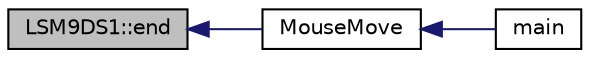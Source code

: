 digraph "LSM9DS1::end"
{
  edge [fontname="Helvetica",fontsize="10",labelfontname="Helvetica",labelfontsize="10"];
  node [fontname="Helvetica",fontsize="10",shape=record];
  rankdir="LR";
  Node178 [label="LSM9DS1::end",height=0.2,width=0.4,color="black", fillcolor="grey75", style="filled", fontcolor="black"];
  Node178 -> Node179 [dir="back",color="midnightblue",fontsize="10",style="solid"];
  Node179 [label="MouseMove",height=0.2,width=0.4,color="black", fillcolor="white", style="filled",URL="$src_2main_8cpp.html#a4d57cba32902e2d9565e64bbfc3362a0"];
  Node179 -> Node180 [dir="back",color="midnightblue",fontsize="10",style="solid"];
  Node180 [label="main",height=0.2,width=0.4,color="black", fillcolor="white", style="filled",URL="$src_2main_8cpp.html#a0ddf1224851353fc92bfbff6f499fa97"];
}
